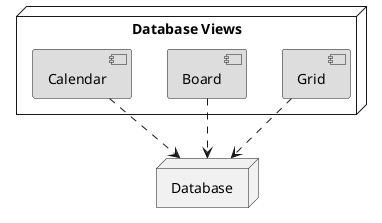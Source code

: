 
@startuml
top to bottom direction
node "Database Views" {
    component Grid as "Grid" #DDDDDD
    component Board as "Board" #DDDDDD
    component Calendar as "Calendar" #DDDDDD
}

node "Database" {
}

Grid ..> Database
Board ..> Database
Calendar ..> Database
@enduml

@startuml
title Events & Notifications
top to bottom direction
node "Database Views" {
    component Grid as "Grid" #DDDDDD
    component Board as "Board" #DDDDDD
    component Calendar as "Calendar" #DDDDDD
}

node "Database" {
}

Grid .[#red].> Database: Event
Database -[#blue]-> Grid: Notification

Board .[#red].> Database: Event
Database -[#blue]-> Board: Notification

Calendar .[#red].> Database: Event
Database -l[#blue]-> Calendar: Notification
@enduml

@startuml
title "Database Views DDD"
top to bottom direction
skinparam linetype ortho

node "Views" {
    component Presentation_Grid as "Grid Presentation" #DDDDDD
    component Presentation_Board as "Board Presentation" #DDDDDD
    component Presentation_Calendar as "Calendar Presentation" #DDDDDD
}
node "Database" {
    component Application as "Application Layer" #DDDDDD
    component Domain as "Domain Layer" #DDDDDD
    component Infrastructure as "Infrastructure Layer" #DDDDDD
}

Presentation_Grid ..> Application
Presentation_Board ..> Application
Presentation_Calendar ..> Application
Application ..> Domain
Application ..> Infrastructure
Domain <.. Infrastructure
@enduml